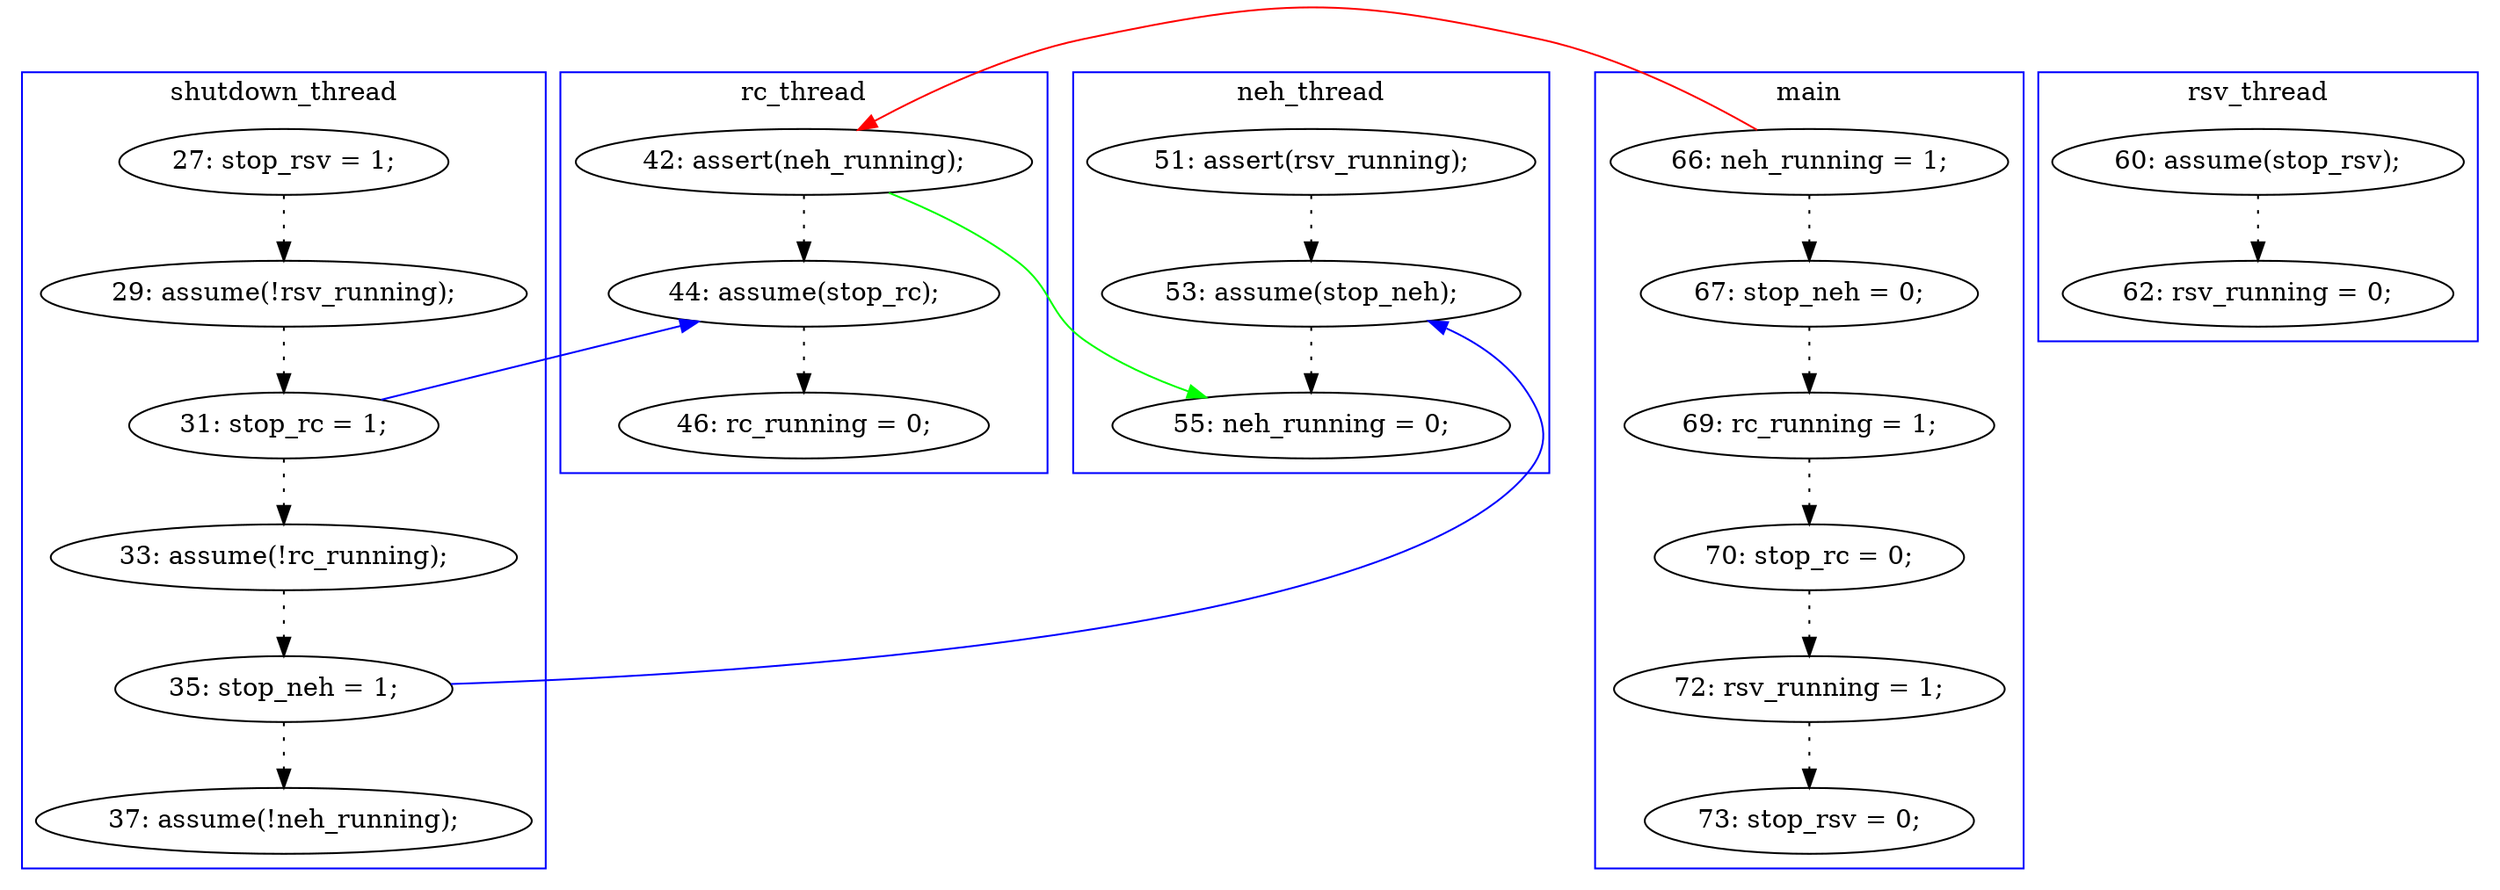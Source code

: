 digraph ProofObject {
	26 -> 27 [color = Blue, constraint = false]
	5 -> 6 [style = dotted, color = black]
	20 -> 23 [style = dotted, color = black]
	27 -> 29 [style = dotted, color = black]
	25 -> 26 [style = dotted, color = black]
	17 -> 18 [style = dotted, color = black]
	11 -> 21 [style = dotted, color = black]
	22 -> 25 [style = dotted, color = black]
	15 -> 27 [style = dotted, color = black]
	20 -> 29 [color = Green, constraint = false]
	23 -> 24 [style = dotted, color = black]
	22 -> 23 [color = Blue, constraint = false]
	2 -> 3 [style = dotted, color = black]
	2 -> 20 [color = Red, constraint = false]
	26 -> 30 [style = dotted, color = black]
	21 -> 22 [style = dotted, color = black]
	6 -> 7 [style = dotted, color = black]
	4 -> 5 [style = dotted, color = black]
	3 -> 4 [style = dotted, color = black]
	subgraph cluster0 {
		label = main
		color = blue
		4  [label = "69: rc_running = 1;"]
		2  [label = "66: neh_running = 1;"]
		3  [label = "67: stop_neh = 0;"]
		6  [label = "72: rsv_running = 1;"]
		5  [label = "70: stop_rc = 0;"]
		7  [label = "73: stop_rsv = 0;"]
	}
	subgraph cluster2 {
		label = rc_thread
		color = blue
		24  [label = "46: rc_running = 0;"]
		23  [label = "44: assume(stop_rc);"]
		20  [label = "42: assert(neh_running);"]
	}
	subgraph cluster1 {
		label = shutdown_thread
		color = blue
		22  [label = "31: stop_rc = 1;"]
		21  [label = "29: assume(!rsv_running);"]
		11  [label = "27: stop_rsv = 1;"]
		26  [label = "35: stop_neh = 1;"]
		25  [label = "33: assume(!rc_running);"]
		30  [label = "37: assume(!neh_running);"]
	}
	subgraph cluster3 {
		label = neh_thread
		color = blue
		29  [label = "55: neh_running = 0;"]
		15  [label = "51: assert(rsv_running);"]
		27  [label = "53: assume(stop_neh);"]
	}
	subgraph cluster4 {
		label = rsv_thread
		color = blue
		18  [label = "62: rsv_running = 0;"]
		17  [label = "60: assume(stop_rsv);"]
	}
}
